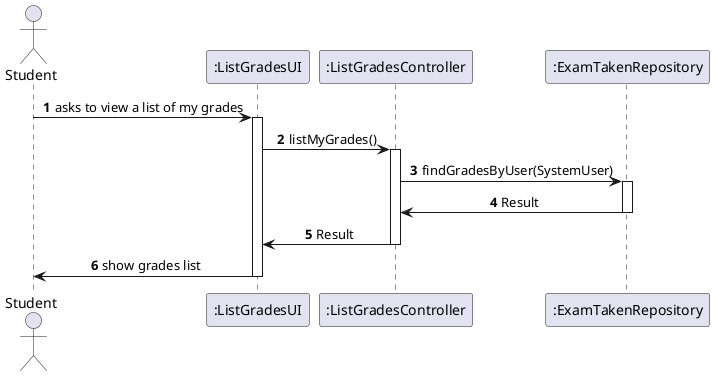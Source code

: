 @startuml

skinparam SequenceMessageAlignment center
autonumber
actor "Student" as USER

participant ":ListGradesUI" as UI
participant ":ListGradesController" as CRTL
participant ":ExamTakenRepository" as REP

USER -> UI : asks to view a list of my grades
activate UI
UI -> CRTL : listMyGrades()
activate CRTL
CRTL -> REP: findGradesByUser(SystemUser)
activate REP
REP -> CRTL : Result
deactivate REP
CRTL -> UI : Result
deactivate CRTL
UI -> USER : show grades list
deactivate UI


@enduml
